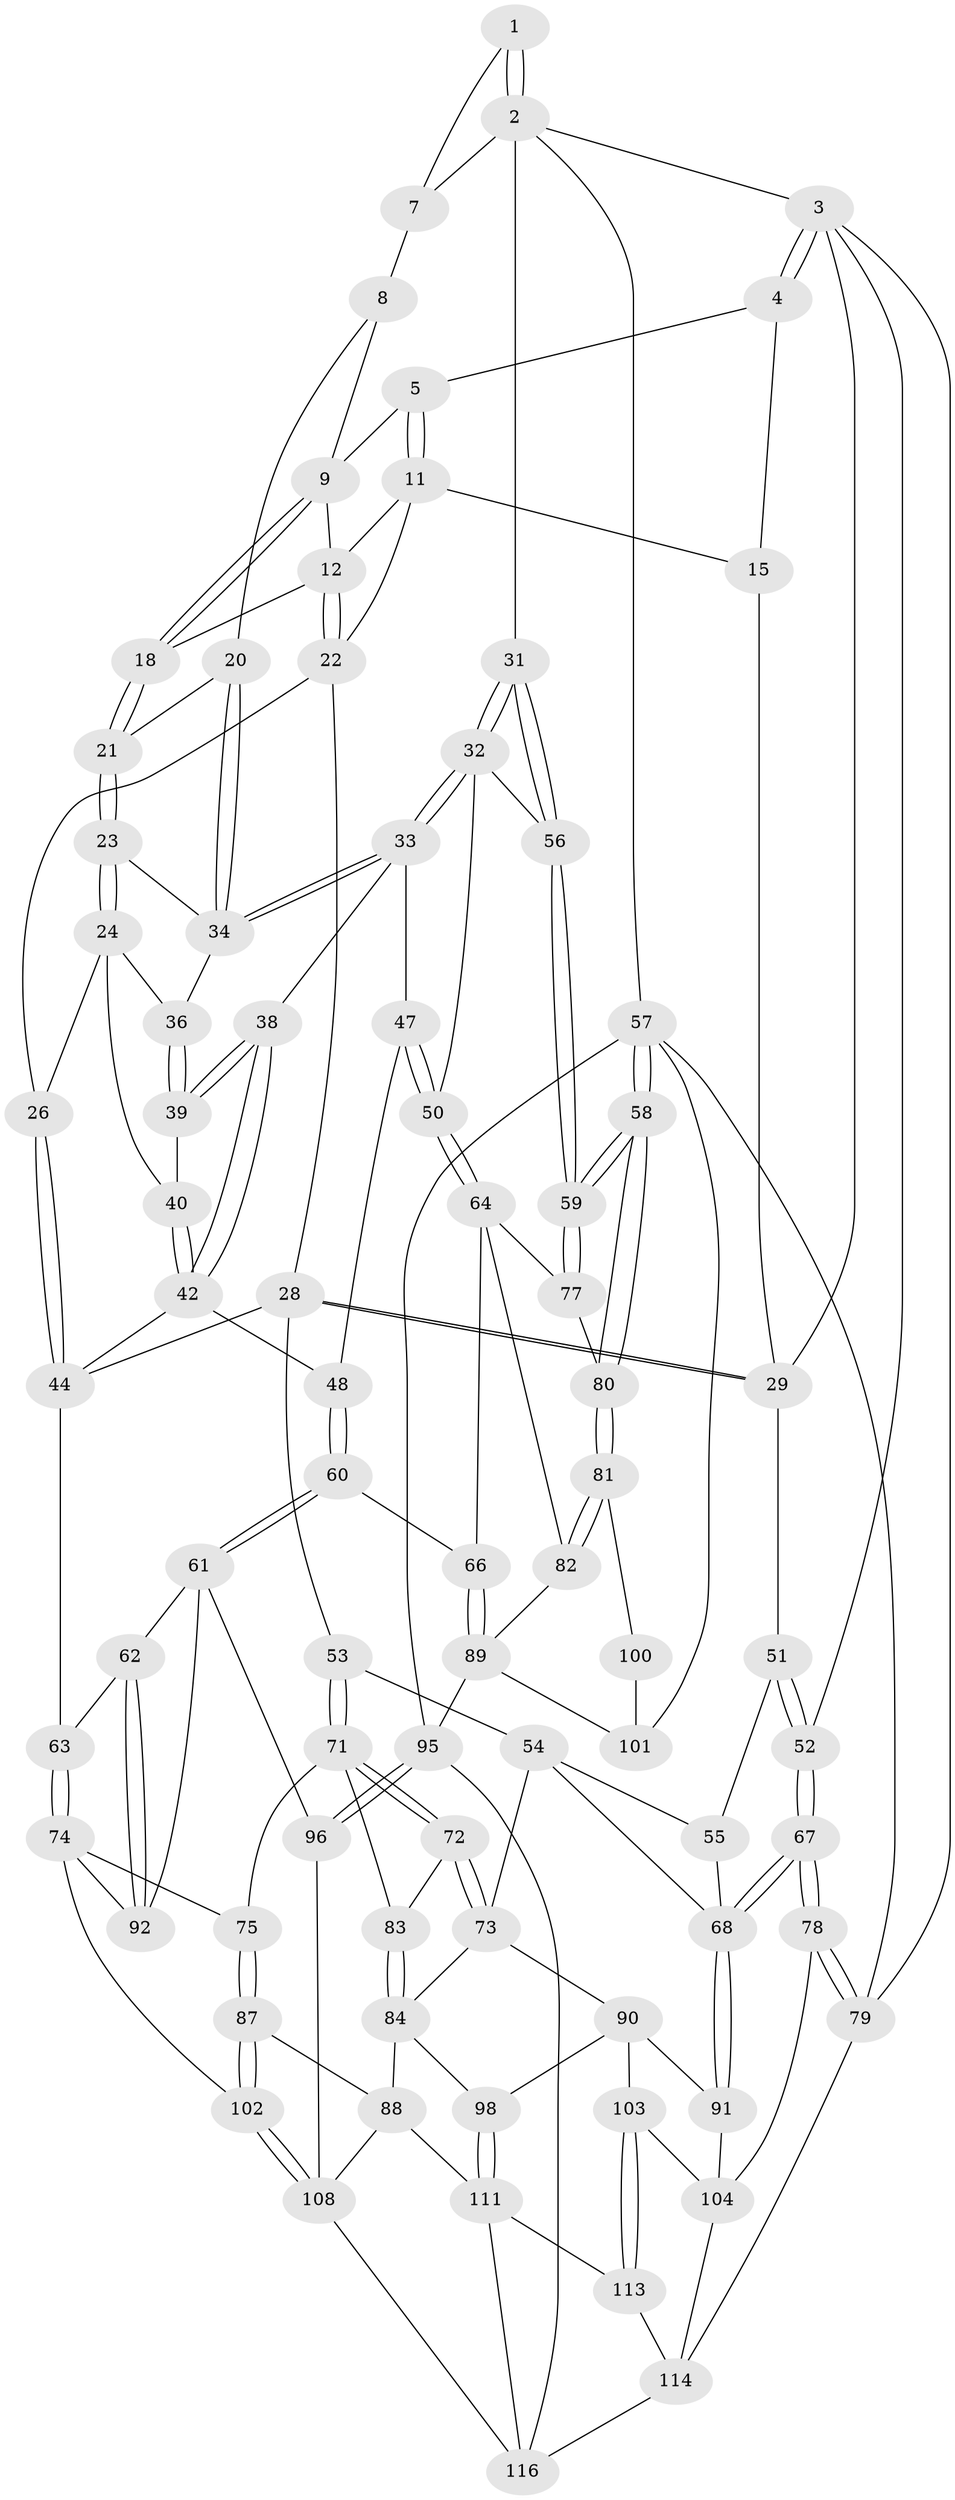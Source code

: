 // Generated by graph-tools (version 1.1) at 2025/52/02/27/25 19:52:38]
// undirected, 82 vertices, 189 edges
graph export_dot {
graph [start="1"]
  node [color=gray90,style=filled];
  1 [pos="+0.7563527464323453+0"];
  2 [pos="+1+0",super="+17"];
  3 [pos="+0+0",super="+41"];
  4 [pos="+0.199356135493057+0"];
  5 [pos="+0.23375285379544344+0",super="+6"];
  7 [pos="+0.8036180809669143+0.09470794776304328",super="+16"];
  8 [pos="+0.7673642784998669+0.12102316852141112",super="+19"];
  9 [pos="+0.7545459776510276+0.12472517162513268",super="+10"];
  11 [pos="+0.4498399688085708+0.09570299900256828",super="+14"];
  12 [pos="+0.5361386492894494+0.0958129003650492",super="+13"];
  15 [pos="+0.2269881847601106+0.19939033556839475"];
  18 [pos="+0.6905926390939029+0.16757399000953913"];
  20 [pos="+0.8200032367819879+0.2590523226943907"];
  21 [pos="+0.6875560758828577+0.22403596637947007"];
  22 [pos="+0.5172416740154826+0.1983545951760369",super="+27"];
  23 [pos="+0.6811137360801768+0.2353933452486638"];
  24 [pos="+0.651471180324695+0.27596869648384414",super="+25"];
  26 [pos="+0.5879050507053089+0.3109378895345322"];
  28 [pos="+0.3300172628151188+0.3888286059126654",super="+46"];
  29 [pos="+0.23292888512255736+0.29346165568971805",super="+30"];
  31 [pos="+1+0.09824790621118694"];
  32 [pos="+0.8891169800394242+0.38501734445792596",super="+49"];
  33 [pos="+0.888051901643335+0.3846129345603165",super="+37"];
  34 [pos="+0.8265014946445953+0.30721204984012873",super="+35"];
  36 [pos="+0.7559914271077446+0.3330444320936008"];
  38 [pos="+0.753699617073543+0.41864689594304344"];
  39 [pos="+0.736927337595141+0.39185391808481534"];
  40 [pos="+0.6588371656819059+0.3515105914284037"];
  42 [pos="+0.6670854900502123+0.46781736630208887",super="+43"];
  44 [pos="+0.5869115925096035+0.5102078975122248",super="+45"];
  47 [pos="+0.773753423397175+0.5276518911124438"];
  48 [pos="+0.7495899968476978+0.5387933554870394"];
  50 [pos="+0.8729468562500958+0.5513506932821586"];
  51 [pos="+0.09336120042970507+0.42506878910819546"];
  52 [pos="+0+0.4087064520460128"];
  53 [pos="+0.33974183496733823+0.44079439969931467"];
  54 [pos="+0.19322215081816252+0.5562678188178525",super="+70"];
  55 [pos="+0.07877786597033024+0.5418415084625884"];
  56 [pos="+1+0.5619081760607114"];
  57 [pos="+1+1",super="+105"];
  58 [pos="+1+1"];
  59 [pos="+1+0.5766671477298155"];
  60 [pos="+0.6875280586574399+0.6713478802630864"];
  61 [pos="+0.654897103332195+0.6785530198259146",super="+97"];
  62 [pos="+0.5223596650708409+0.6017220295443766"];
  63 [pos="+0.520071505646116+0.6000135865841535"];
  64 [pos="+0.8992241639994262+0.6074105005168331",super="+65"];
  66 [pos="+0.7224727031475676+0.6796881718763128"];
  67 [pos="+0+0.7110356516586669"];
  68 [pos="+0+0.6957412045811973",super="+69"];
  71 [pos="+0.29347466631875724+0.625674301039918",super="+76"];
  72 [pos="+0.24579612824386193+0.6760175311973257"];
  73 [pos="+0.20332077544411017+0.6833308075021454",super="+86"];
  74 [pos="+0.4435234875017913+0.6947906469767141",super="+93"];
  75 [pos="+0.42824645765366315+0.7075049157419561"];
  77 [pos="+0.939989623955669+0.6164605754251881"];
  78 [pos="+0+0.92179117831228"];
  79 [pos="+0+1"];
  80 [pos="+0.9665435030621508+0.7791319351724694"];
  81 [pos="+0.8856192886202597+0.7634308108639725"];
  82 [pos="+0.8724150430406784+0.7000515131625269"];
  83 [pos="+0.27876705909976296+0.7035466461078839"];
  84 [pos="+0.33515872226124+0.7962746960846503",super="+85"];
  87 [pos="+0.38999430269962393+0.7773521348342678"];
  88 [pos="+0.38689643260600237+0.780202932270827",super="+110"];
  89 [pos="+0.7843711533082844+0.750898922371844",super="+94"];
  90 [pos="+0.1952034356955867+0.7271906243418426",super="+99"];
  91 [pos="+0.10587764385488294+0.7651332581765751"];
  92 [pos="+0.5434835245728117+0.7913347201386611"];
  95 [pos="+0.6873794141346383+0.9013910965960824",super="+107"];
  96 [pos="+0.6653150713811088+0.8772570996870203"];
  98 [pos="+0.2929196193454587+0.8471136633258854"];
  100 [pos="+0.8760398366006896+0.772088211957299"];
  101 [pos="+0.8027118839012441+0.7769930347143047",super="+106"];
  102 [pos="+0.5215397565598449+0.8533604704045461"];
  103 [pos="+0.166958720731159+0.8501671262916252"];
  104 [pos="+0.1586856091147695+0.8492288016136694",super="+112"];
  108 [pos="+0.5282843237579998+0.8704459399595779",super="+109"];
  111 [pos="+0.2949747623314459+0.8636142786725",super="+115"];
  113 [pos="+0.18323148268244424+0.9228145166443389"];
  114 [pos="+0.14249021650027996+0.9579904776849316",super="+118"];
  116 [pos="+0.43691171769032205+1",super="+117"];
  1 -- 2;
  1 -- 2;
  1 -- 7;
  2 -- 3;
  2 -- 57;
  2 -- 31;
  2 -- 7;
  3 -- 4;
  3 -- 4;
  3 -- 79;
  3 -- 52;
  3 -- 29;
  4 -- 5;
  4 -- 15;
  5 -- 11;
  5 -- 11;
  5 -- 9;
  7 -- 8 [weight=2];
  8 -- 9;
  8 -- 20;
  9 -- 18;
  9 -- 18;
  9 -- 12;
  11 -- 12;
  11 -- 22;
  11 -- 15;
  12 -- 22;
  12 -- 22;
  12 -- 18;
  15 -- 29;
  18 -- 21;
  18 -- 21;
  20 -- 21;
  20 -- 34;
  20 -- 34;
  21 -- 23;
  21 -- 23;
  22 -- 26;
  22 -- 28;
  23 -- 24;
  23 -- 24;
  23 -- 34;
  24 -- 36;
  24 -- 40;
  24 -- 26;
  26 -- 44;
  26 -- 44;
  28 -- 29;
  28 -- 29;
  28 -- 53;
  28 -- 44;
  29 -- 51;
  31 -- 32;
  31 -- 32;
  31 -- 56;
  31 -- 56;
  32 -- 33;
  32 -- 33;
  32 -- 56;
  32 -- 50;
  33 -- 34;
  33 -- 34;
  33 -- 38;
  33 -- 47;
  34 -- 36;
  36 -- 39;
  36 -- 39;
  38 -- 39;
  38 -- 39;
  38 -- 42;
  38 -- 42;
  39 -- 40;
  40 -- 42;
  40 -- 42;
  42 -- 48;
  42 -- 44;
  44 -- 63;
  47 -- 48;
  47 -- 50;
  47 -- 50;
  48 -- 60;
  48 -- 60;
  50 -- 64;
  50 -- 64;
  51 -- 52;
  51 -- 52;
  51 -- 55;
  52 -- 67;
  52 -- 67;
  53 -- 54;
  53 -- 71;
  53 -- 71;
  54 -- 55;
  54 -- 73;
  54 -- 68;
  55 -- 68;
  56 -- 59;
  56 -- 59;
  57 -- 58;
  57 -- 58;
  57 -- 79;
  57 -- 101;
  57 -- 95;
  58 -- 59;
  58 -- 59;
  58 -- 80;
  58 -- 80;
  59 -- 77;
  59 -- 77;
  60 -- 61;
  60 -- 61;
  60 -- 66;
  61 -- 62;
  61 -- 96;
  61 -- 92;
  62 -- 63;
  62 -- 92;
  62 -- 92;
  63 -- 74;
  63 -- 74;
  64 -- 77;
  64 -- 66;
  64 -- 82;
  66 -- 89;
  66 -- 89;
  67 -- 68;
  67 -- 68;
  67 -- 78;
  67 -- 78;
  68 -- 91;
  68 -- 91;
  71 -- 72;
  71 -- 72;
  71 -- 83;
  71 -- 75;
  72 -- 73;
  72 -- 73;
  72 -- 83;
  73 -- 90;
  73 -- 84;
  74 -- 75;
  74 -- 92;
  74 -- 102;
  75 -- 87;
  75 -- 87;
  77 -- 80;
  78 -- 79;
  78 -- 79;
  78 -- 104;
  79 -- 114;
  80 -- 81;
  80 -- 81;
  81 -- 82;
  81 -- 82;
  81 -- 100;
  82 -- 89;
  83 -- 84;
  83 -- 84;
  84 -- 88;
  84 -- 98;
  87 -- 88;
  87 -- 102;
  87 -- 102;
  88 -- 108;
  88 -- 111;
  89 -- 101;
  89 -- 95;
  90 -- 91;
  90 -- 98;
  90 -- 103;
  91 -- 104;
  95 -- 96;
  95 -- 96;
  95 -- 116;
  96 -- 108;
  98 -- 111;
  98 -- 111;
  100 -- 101 [weight=2];
  102 -- 108;
  102 -- 108;
  103 -- 104;
  103 -- 113;
  103 -- 113;
  104 -- 114;
  108 -- 116;
  111 -- 113;
  111 -- 116;
  113 -- 114;
  114 -- 116;
}
